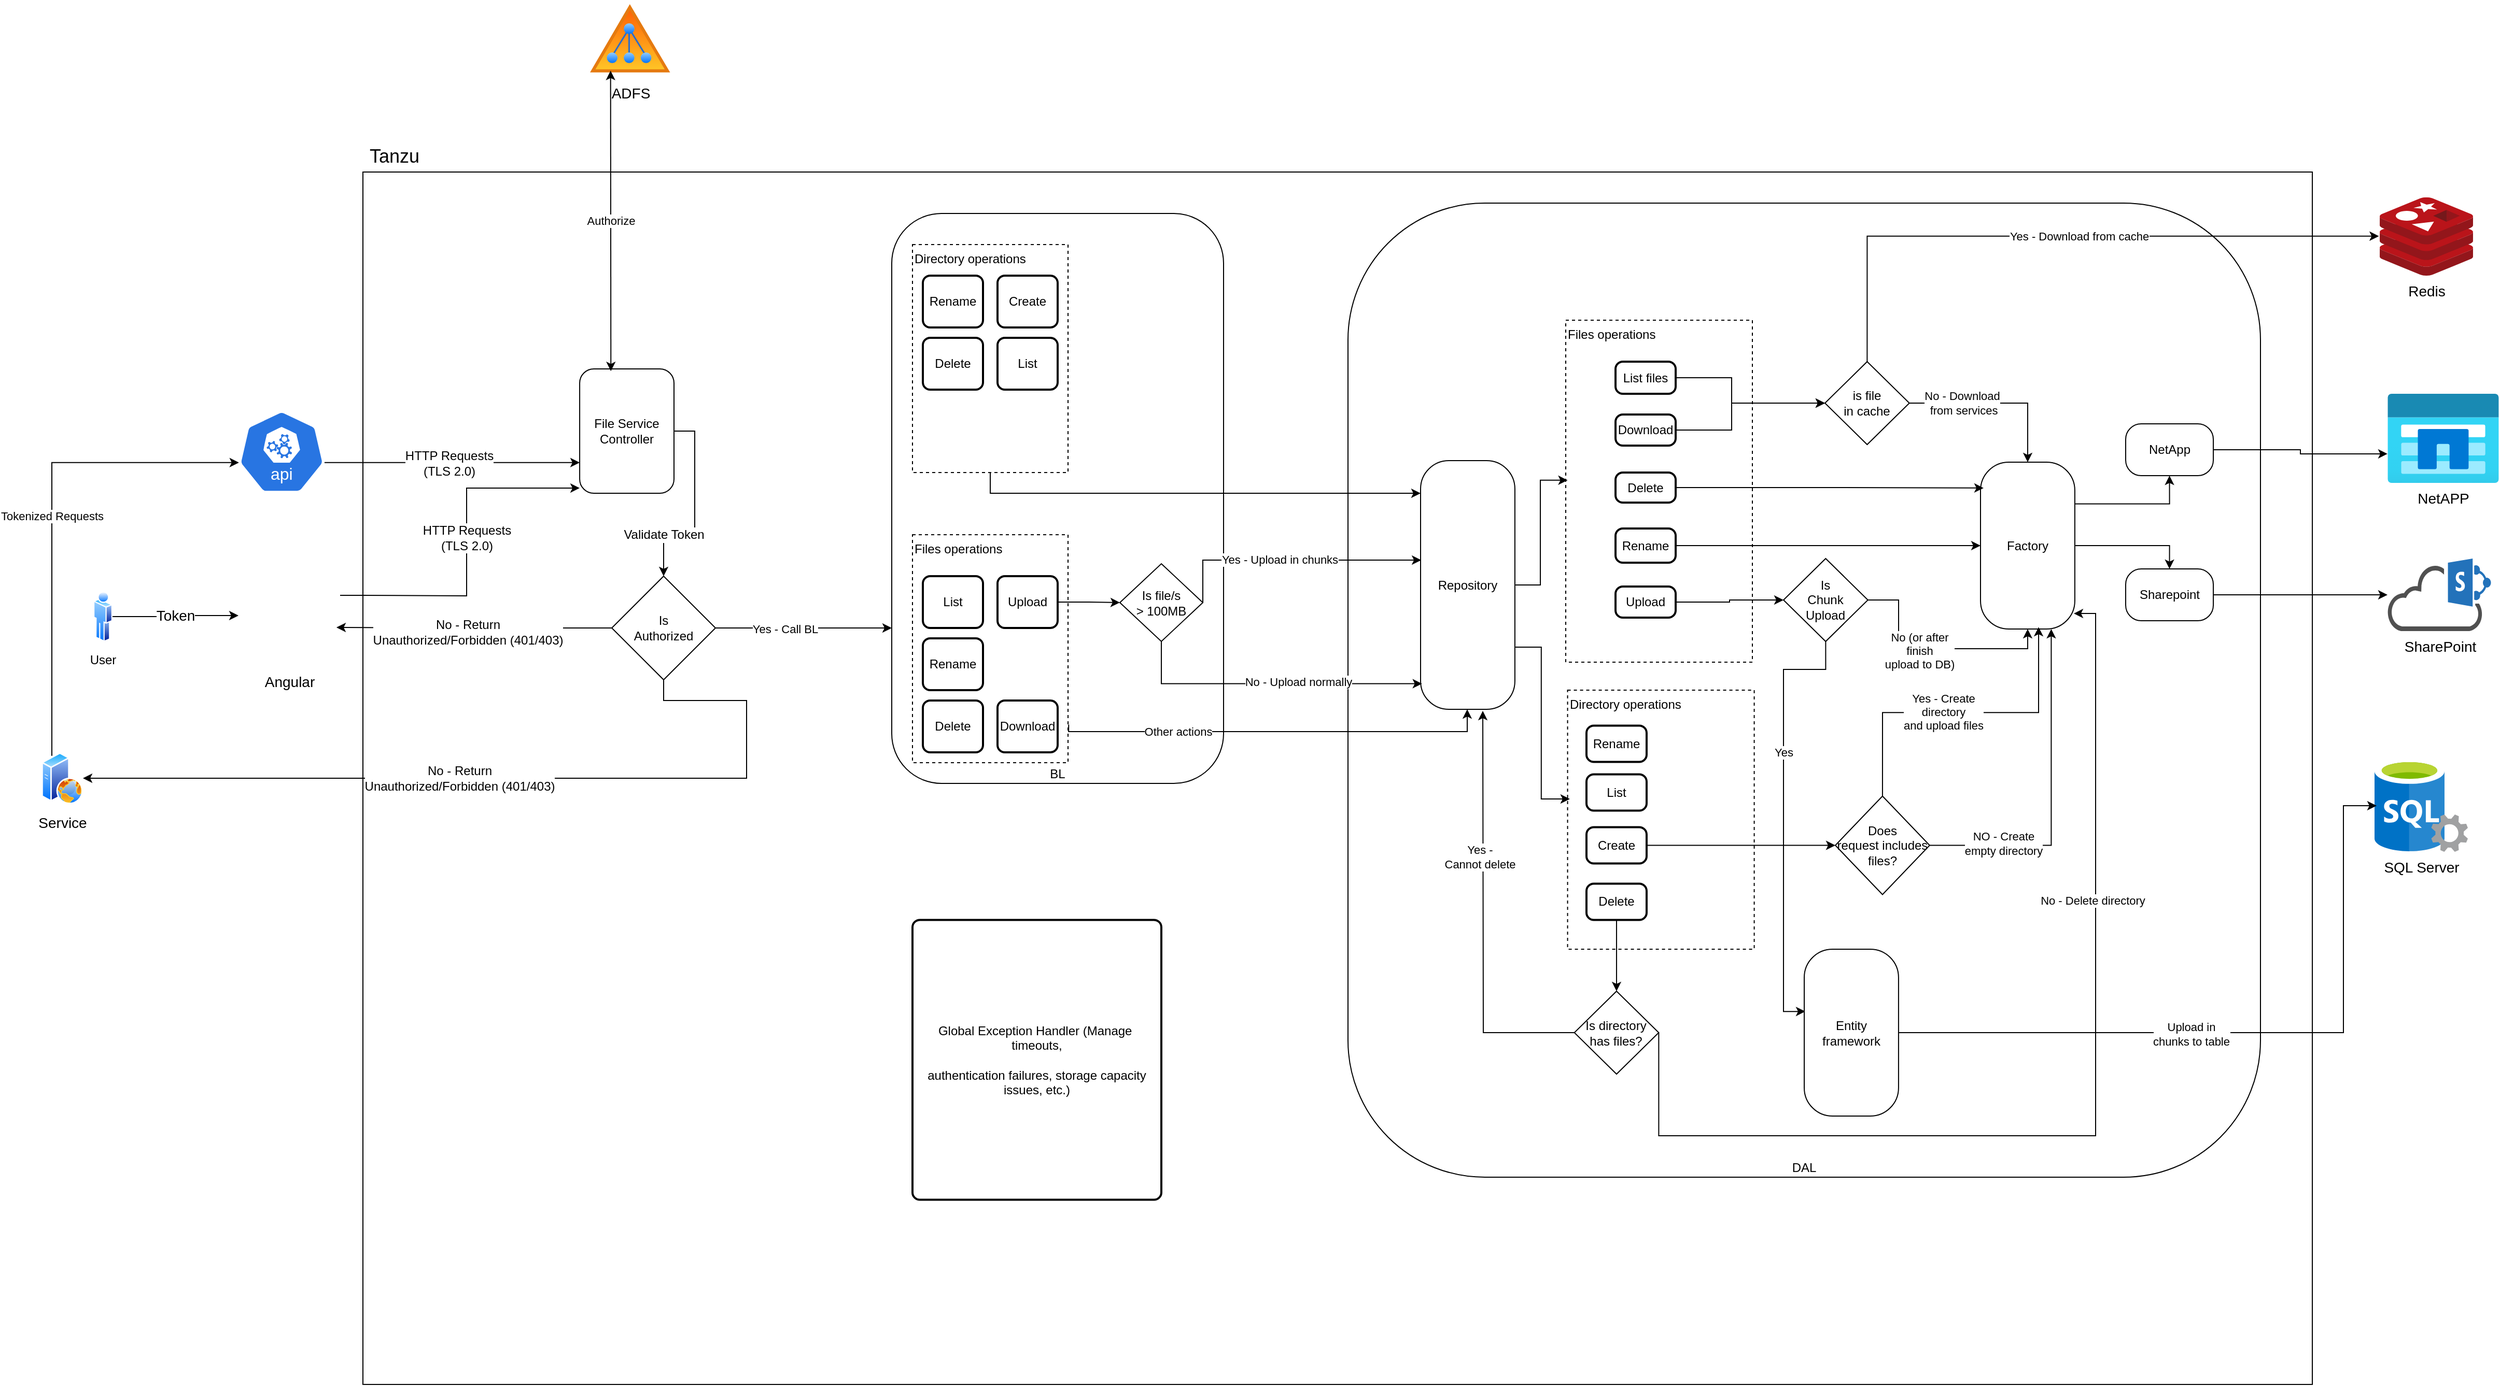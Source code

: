<mxfile version="26.0.16">
  <diagram name="Page-1" id="DkCKMyg1tVyzqoW7HSBp">
    <mxGraphModel dx="1719" dy="452" grid="1" gridSize="10" guides="1" tooltips="1" connect="1" arrows="1" fold="1" page="1" pageScale="1" pageWidth="850" pageHeight="1100" math="0" shadow="0">
      <root>
        <mxCell id="0" />
        <mxCell id="1" parent="0" />
        <mxCell id="CK9umGI7x9kUIgqdE483-122" value="" style="rounded=0;whiteSpace=wrap;html=1;fillColor=none;" vertex="1" parent="1">
          <mxGeometry x="180" y="180" width="1880" height="1170" as="geometry" />
        </mxCell>
        <mxCell id="cBA7sRYi_IcgjNRqiYrO-47" value="BL" style="rounded=1;whiteSpace=wrap;html=1;verticalAlign=bottom;" parent="1" vertex="1">
          <mxGeometry x="690" y="220" width="320" height="550" as="geometry" />
        </mxCell>
        <mxCell id="cBA7sRYi_IcgjNRqiYrO-193" value="Files operations" style="rounded=0;whiteSpace=wrap;html=1;dashed=1;align=left;verticalAlign=top;" parent="1" vertex="1">
          <mxGeometry x="710" y="530" width="150" height="220" as="geometry" />
        </mxCell>
        <mxCell id="cBA7sRYi_IcgjNRqiYrO-1" value="&lt;font style=&quot;font-size: 14px;&quot;&gt;Redis&lt;/font&gt;" style="image;sketch=0;aspect=fixed;html=1;points=[];align=center;fontSize=12;image=img/lib/mscae/Cache_Redis_Product.svg;" parent="1" vertex="1">
          <mxGeometry x="2125" y="204.4" width="90" height="75.6" as="geometry" />
        </mxCell>
        <mxCell id="cBA7sRYi_IcgjNRqiYrO-2" value="&lt;font style=&quot;font-size: 14px;&quot;&gt;SQL Server&lt;/font&gt;" style="image;sketch=0;aspect=fixed;html=1;points=[];align=center;fontSize=12;image=img/lib/mscae/SQL_Servers.svg;" parent="1" vertex="1">
          <mxGeometry x="2120" y="746" width="90" height="90" as="geometry" />
        </mxCell>
        <mxCell id="cBA7sRYi_IcgjNRqiYrO-3" value="&lt;font style=&quot;font-size: 14px;&quot;&gt;SharePoint&lt;/font&gt;" style="sketch=0;pointerEvents=1;shadow=0;dashed=0;html=1;strokeColor=none;fillColor=#505050;labelPosition=center;verticalLabelPosition=bottom;outlineConnect=0;verticalAlign=top;align=center;shape=mxgraph.office.clouds.cloud_sharepoint;" parent="1" vertex="1">
          <mxGeometry x="2132.5" y="553" width="100" height="70" as="geometry" />
        </mxCell>
        <mxCell id="cBA7sRYi_IcgjNRqiYrO-4" value="&lt;font style=&quot;font-size: 14px;&quot;&gt;NetAPP&lt;/font&gt;" style="image;aspect=fixed;html=1;points=[];align=center;fontSize=12;image=img/lib/azure2/storage/Azure_NetApp_Files.svg;" parent="1" vertex="1">
          <mxGeometry x="2132.5" y="394" width="107.5" height="86" as="geometry" />
        </mxCell>
        <mxCell id="cBA7sRYi_IcgjNRqiYrO-5" value="&lt;font style=&quot;font-size: 14px;&quot;&gt;ADFS&lt;/font&gt;" style="image;aspect=fixed;perimeter=ellipsePerimeter;html=1;align=center;shadow=0;dashed=0;spacingTop=3;image=img/lib/active_directory/active_directory.svg;" parent="1" vertex="1">
          <mxGeometry x="395.29" y="14" width="84.71" height="72" as="geometry" />
        </mxCell>
        <mxCell id="cBA7sRYi_IcgjNRqiYrO-35" value="&lt;font style=&quot;font-size: 12px;&quot;&gt;HTTP Requests &lt;br&gt;(TLS 2.0)&lt;/font&gt;" style="edgeStyle=orthogonalEdgeStyle;rounded=0;orthogonalLoop=1;jettySize=auto;html=1;entryX=0;entryY=0.5;entryDx=0;entryDy=0;exitX=1;exitY=0.25;exitDx=0;exitDy=0;" parent="1" edge="1">
          <mxGeometry x="0.06" relative="1" as="geometry">
            <mxPoint x="158.0" y="588.47" as="sourcePoint" />
            <mxPoint x="389.04" y="484.97" as="targetPoint" />
            <Array as="points">
              <mxPoint x="178" y="588.97" />
              <mxPoint x="280" y="588.97" />
              <mxPoint x="280" y="484.97" />
            </Array>
            <mxPoint as="offset" />
          </mxGeometry>
        </mxCell>
        <mxCell id="cBA7sRYi_IcgjNRqiYrO-6" value="&lt;font style=&quot;font-size: 14px;&quot;&gt;Angular&lt;/font&gt;" style="shape=image;html=1;verticalAlign=top;verticalLabelPosition=bottom;labelBackgroundColor=#ffffff;imageAspect=0;aspect=fixed;image=https://cdn0.iconfinder.com/data/icons/long-shadow-web-icons/512/angular-symbol-128.png" parent="1" vertex="1">
          <mxGeometry x="60" y="559" width="98" height="98" as="geometry" />
        </mxCell>
        <mxCell id="cBA7sRYi_IcgjNRqiYrO-17" value="&lt;font style=&quot;font-size: 14px;&quot;&gt;Token&lt;/font&gt;" style="edgeStyle=orthogonalEdgeStyle;rounded=0;orthogonalLoop=1;jettySize=auto;html=1;" parent="1" source="cBA7sRYi_IcgjNRqiYrO-13" target="cBA7sRYi_IcgjNRqiYrO-6" edge="1">
          <mxGeometry relative="1" as="geometry" />
        </mxCell>
        <mxCell id="cBA7sRYi_IcgjNRqiYrO-13" value="User" style="image;aspect=fixed;perimeter=ellipsePerimeter;html=1;align=center;shadow=0;dashed=0;spacingTop=3;image=img/lib/active_directory/user.svg;" parent="1" vertex="1">
          <mxGeometry x="-80" y="584" width="18.5" height="50" as="geometry" />
        </mxCell>
        <mxCell id="cBA7sRYi_IcgjNRqiYrO-24" value="&lt;font style=&quot;font-size: 14px;&quot;&gt;Service&lt;/font&gt;" style="image;aspect=fixed;perimeter=ellipsePerimeter;html=1;align=center;shadow=0;dashed=0;spacingTop=3;image=img/lib/active_directory/web_server.svg;" parent="1" vertex="1">
          <mxGeometry x="-130" y="740" width="40" height="50" as="geometry" />
        </mxCell>
        <mxCell id="cBA7sRYi_IcgjNRqiYrO-45" value="&lt;font style=&quot;font-size: 12px;&quot;&gt;Validate Token&lt;/font&gt;" style="edgeStyle=orthogonalEdgeStyle;rounded=0;orthogonalLoop=1;jettySize=auto;html=1;exitX=1;exitY=0.5;exitDx=0;exitDy=0;entryX=0.5;entryY=0;entryDx=0;entryDy=0;" parent="1" source="cBA7sRYi_IcgjNRqiYrO-28" target="cBA7sRYi_IcgjNRqiYrO-43" edge="1">
          <mxGeometry x="0.579" relative="1" as="geometry">
            <mxPoint as="offset" />
          </mxGeometry>
        </mxCell>
        <mxCell id="cBA7sRYi_IcgjNRqiYrO-28" value="File Service Controller" style="rounded=1;whiteSpace=wrap;html=1;" parent="1" vertex="1">
          <mxGeometry x="389.04" y="370" width="90.96" height="120" as="geometry" />
        </mxCell>
        <mxCell id="cBA7sRYi_IcgjNRqiYrO-39" value="Authorize" style="endArrow=classic;startArrow=classic;html=1;rounded=0;entryX=0.25;entryY=1;entryDx=0;entryDy=0;exitX=0.331;exitY=0.018;exitDx=0;exitDy=0;exitPerimeter=0;" parent="1" source="cBA7sRYi_IcgjNRqiYrO-28" target="cBA7sRYi_IcgjNRqiYrO-5" edge="1">
          <mxGeometry width="50" height="50" relative="1" as="geometry">
            <mxPoint x="420" y="390" as="sourcePoint" />
            <mxPoint x="470" y="340" as="targetPoint" />
          </mxGeometry>
        </mxCell>
        <mxCell id="cBA7sRYi_IcgjNRqiYrO-51" style="edgeStyle=orthogonalEdgeStyle;rounded=0;orthogonalLoop=1;jettySize=auto;html=1;exitX=0.5;exitY=1;exitDx=0;exitDy=0;" parent="1" source="cBA7sRYi_IcgjNRqiYrO-43" target="cBA7sRYi_IcgjNRqiYrO-24" edge="1">
          <mxGeometry relative="1" as="geometry">
            <Array as="points">
              <mxPoint x="470" y="690" />
              <mxPoint x="550" y="690" />
              <mxPoint x="550" y="765" />
            </Array>
          </mxGeometry>
        </mxCell>
        <mxCell id="cBA7sRYi_IcgjNRqiYrO-52" value="&lt;font style=&quot;font-size: 12px;&quot;&gt;No - Return &lt;br&gt;Unauthorized/Forbidden (401/403)&lt;/font&gt;" style="edgeLabel;html=1;align=center;verticalAlign=middle;resizable=0;points=[];" parent="cBA7sRYi_IcgjNRqiYrO-51" vertex="1" connectable="0">
          <mxGeometry x="-0.086" relative="1" as="geometry">
            <mxPoint x="-80" as="offset" />
          </mxGeometry>
        </mxCell>
        <mxCell id="cBA7sRYi_IcgjNRqiYrO-113" style="edgeStyle=orthogonalEdgeStyle;rounded=0;orthogonalLoop=1;jettySize=auto;html=1;exitX=1;exitY=0.5;exitDx=0;exitDy=0;" parent="1" source="cBA7sRYi_IcgjNRqiYrO-43" target="cBA7sRYi_IcgjNRqiYrO-47" edge="1">
          <mxGeometry relative="1" as="geometry">
            <Array as="points">
              <mxPoint x="640" y="620" />
              <mxPoint x="640" y="620" />
            </Array>
          </mxGeometry>
        </mxCell>
        <mxCell id="cBA7sRYi_IcgjNRqiYrO-114" value="Yes - Call BL" style="edgeLabel;html=1;align=center;verticalAlign=middle;resizable=0;points=[];" parent="cBA7sRYi_IcgjNRqiYrO-113" vertex="1" connectable="0">
          <mxGeometry x="-0.214" y="-1" relative="1" as="geometry">
            <mxPoint as="offset" />
          </mxGeometry>
        </mxCell>
        <mxCell id="cBA7sRYi_IcgjNRqiYrO-43" value="Is &lt;br&gt;Authorized" style="rhombus;whiteSpace=wrap;html=1;" parent="1" vertex="1">
          <mxGeometry x="420" y="570" width="100" height="100" as="geometry" />
        </mxCell>
        <mxCell id="cBA7sRYi_IcgjNRqiYrO-59" value="DAL" style="rounded=1;whiteSpace=wrap;html=1;verticalAlign=bottom;" parent="1" vertex="1">
          <mxGeometry x="1130" y="210" width="880" height="940" as="geometry" />
        </mxCell>
        <mxCell id="cBA7sRYi_IcgjNRqiYrO-63" style="edgeStyle=orthogonalEdgeStyle;rounded=0;orthogonalLoop=1;jettySize=auto;html=1;exitX=0;exitY=0.5;exitDx=0;exitDy=0;entryX=0.5;entryY=1;entryDx=0;entryDy=0;" parent="1" edge="1">
          <mxGeometry relative="1" as="geometry">
            <mxPoint x="879.04" y="650" as="sourcePoint" />
          </mxGeometry>
        </mxCell>
        <mxCell id="cBA7sRYi_IcgjNRqiYrO-65" style="edgeStyle=orthogonalEdgeStyle;rounded=0;orthogonalLoop=1;jettySize=auto;html=1;" parent="1" edge="1">
          <mxGeometry relative="1" as="geometry">
            <mxPoint x="970" y="650.034" as="sourcePoint" />
            <Array as="points">
              <mxPoint x="1015" y="650" />
            </Array>
          </mxGeometry>
        </mxCell>
        <mxCell id="cBA7sRYi_IcgjNRqiYrO-75" style="edgeStyle=orthogonalEdgeStyle;rounded=0;orthogonalLoop=1;jettySize=auto;html=1;entryX=1;entryY=0.5;entryDx=0;entryDy=0;" parent="1" edge="1">
          <mxGeometry relative="1" as="geometry">
            <mxPoint x="1015.517" y="539" as="sourcePoint" />
          </mxGeometry>
        </mxCell>
        <mxCell id="cBA7sRYi_IcgjNRqiYrO-76" style="edgeStyle=orthogonalEdgeStyle;rounded=0;orthogonalLoop=1;jettySize=auto;html=1;entryX=0;entryY=0.5;entryDx=0;entryDy=0;" parent="1" edge="1">
          <mxGeometry relative="1" as="geometry">
            <mxPoint x="833.586" y="539" as="sourcePoint" />
          </mxGeometry>
        </mxCell>
        <mxCell id="cBA7sRYi_IcgjNRqiYrO-69" style="edgeStyle=orthogonalEdgeStyle;rounded=0;orthogonalLoop=1;jettySize=auto;html=1;exitX=0.995;exitY=0.63;exitDx=0;exitDy=0;exitPerimeter=0;" parent="1" source="cBA7sRYi_IcgjNRqiYrO-72" target="cBA7sRYi_IcgjNRqiYrO-28" edge="1">
          <mxGeometry relative="1" as="geometry">
            <mxPoint x="153.2" y="460.862" as="sourcePoint" />
            <Array as="points">
              <mxPoint x="330" y="460" />
              <mxPoint x="330" y="460" />
            </Array>
          </mxGeometry>
        </mxCell>
        <mxCell id="cBA7sRYi_IcgjNRqiYrO-71" value="&lt;span style=&quot;font-size: 12px;&quot;&gt;HTTP Requests &lt;br&gt;(TLS 2.0)&lt;/span&gt;" style="edgeLabel;html=1;align=center;verticalAlign=middle;resizable=0;points=[];" parent="cBA7sRYi_IcgjNRqiYrO-69" vertex="1" connectable="0">
          <mxGeometry x="-0.276" relative="1" as="geometry">
            <mxPoint x="31" as="offset" />
          </mxGeometry>
        </mxCell>
        <mxCell id="cBA7sRYi_IcgjNRqiYrO-70" value="Tokenized Requests" style="edgeStyle=orthogonalEdgeStyle;rounded=0;orthogonalLoop=1;jettySize=auto;html=1;entryX=0.005;entryY=0.63;entryDx=0;entryDy=0;entryPerimeter=0;" parent="1" source="cBA7sRYi_IcgjNRqiYrO-24" target="cBA7sRYi_IcgjNRqiYrO-72" edge="1">
          <mxGeometry relative="1" as="geometry">
            <mxPoint x="110" y="460.016" as="targetPoint" />
            <Array as="points">
              <mxPoint x="-120" y="460" />
            </Array>
          </mxGeometry>
        </mxCell>
        <mxCell id="cBA7sRYi_IcgjNRqiYrO-72" value="" style="aspect=fixed;sketch=0;html=1;dashed=0;whitespace=wrap;verticalLabelPosition=bottom;verticalAlign=top;fillColor=#2875E2;strokeColor=#ffffff;points=[[0.005,0.63,0],[0.1,0.2,0],[0.9,0.2,0],[0.5,0,0],[0.995,0.63,0],[0.72,0.99,0],[0.5,1,0],[0.28,0.99,0]];shape=mxgraph.kubernetes.icon2;kubernetesLabel=1;prIcon=api" parent="1" vertex="1">
          <mxGeometry x="60" y="410" width="83.33" height="80" as="geometry" />
        </mxCell>
        <mxCell id="cBA7sRYi_IcgjNRqiYrO-237" style="edgeStyle=orthogonalEdgeStyle;rounded=0;orthogonalLoop=1;jettySize=auto;html=1;entryX=0;entryY=0.5;entryDx=0;entryDy=0;" parent="1" source="cBA7sRYi_IcgjNRqiYrO-95" target="cBA7sRYi_IcgjNRqiYrO-99" edge="1">
          <mxGeometry relative="1" as="geometry" />
        </mxCell>
        <mxCell id="cBA7sRYi_IcgjNRqiYrO-95" value="Upload" style="rounded=1;whiteSpace=wrap;html=1;absoluteArcSize=1;arcSize=14;strokeWidth=2;" parent="1" vertex="1">
          <mxGeometry x="792" y="570" width="58" height="50" as="geometry" />
        </mxCell>
        <mxCell id="cBA7sRYi_IcgjNRqiYrO-196" style="edgeStyle=orthogonalEdgeStyle;rounded=0;orthogonalLoop=1;jettySize=auto;html=1;exitX=1;exitY=0.5;exitDx=0;exitDy=0;entryX=0.007;entryY=0.4;entryDx=0;entryDy=0;entryPerimeter=0;" parent="1" source="cBA7sRYi_IcgjNRqiYrO-99" target="cBA7sRYi_IcgjNRqiYrO-111" edge="1">
          <mxGeometry relative="1" as="geometry">
            <Array as="points">
              <mxPoint x="1201" y="554" />
            </Array>
          </mxGeometry>
        </mxCell>
        <mxCell id="cBA7sRYi_IcgjNRqiYrO-197" value="Yes - Upload in chunks" style="edgeLabel;html=1;align=center;verticalAlign=middle;resizable=0;points=[];" parent="cBA7sRYi_IcgjNRqiYrO-196" vertex="1" connectable="0">
          <mxGeometry x="-0.526" y="2" relative="1" as="geometry">
            <mxPoint x="55" y="1" as="offset" />
          </mxGeometry>
        </mxCell>
        <mxCell id="cBA7sRYi_IcgjNRqiYrO-99" value="Is file/s &lt;br&gt;&amp;gt; 100MB" style="rhombus;whiteSpace=wrap;html=1;" parent="1" vertex="1">
          <mxGeometry x="910" y="558" width="80" height="75" as="geometry" />
        </mxCell>
        <mxCell id="cBA7sRYi_IcgjNRqiYrO-103" value="&lt;font style=&quot;font-size: 18px;&quot;&gt;Tanzu&lt;/font&gt;" style="text;html=1;align=center;verticalAlign=middle;resizable=0;points=[];autosize=1;strokeColor=none;fillColor=none;" parent="1" vertex="1">
          <mxGeometry x="175" y="145" width="70" height="40" as="geometry" />
        </mxCell>
        <mxCell id="cBA7sRYi_IcgjNRqiYrO-111" value="Repository" style="rounded=1;whiteSpace=wrap;html=1;arcSize=30;" parent="1" vertex="1">
          <mxGeometry x="1200" y="458.5" width="90.96" height="240" as="geometry" />
        </mxCell>
        <mxCell id="cBA7sRYi_IcgjNRqiYrO-123" value="Download" style="rounded=1;whiteSpace=wrap;html=1;absoluteArcSize=1;arcSize=14;strokeWidth=2;" parent="1" vertex="1">
          <mxGeometry x="792" y="690" width="58" height="50" as="geometry" />
        </mxCell>
        <mxCell id="cBA7sRYi_IcgjNRqiYrO-124" value="List" style="rounded=1;whiteSpace=wrap;html=1;absoluteArcSize=1;arcSize=14;strokeWidth=2;" parent="1" vertex="1">
          <mxGeometry x="720" y="570" width="58" height="50" as="geometry" />
        </mxCell>
        <mxCell id="cBA7sRYi_IcgjNRqiYrO-125" value="Rename" style="rounded=1;whiteSpace=wrap;html=1;absoluteArcSize=1;arcSize=14;strokeWidth=2;" parent="1" vertex="1">
          <mxGeometry x="720" y="630" width="58" height="50" as="geometry" />
        </mxCell>
        <mxCell id="cBA7sRYi_IcgjNRqiYrO-126" value="Delete" style="rounded=1;whiteSpace=wrap;html=1;absoluteArcSize=1;arcSize=14;strokeWidth=2;" parent="1" vertex="1">
          <mxGeometry x="720" y="690" width="58" height="50" as="geometry" />
        </mxCell>
        <mxCell id="cBA7sRYi_IcgjNRqiYrO-129" style="edgeStyle=orthogonalEdgeStyle;rounded=0;orthogonalLoop=1;jettySize=auto;html=1;exitX=1.004;exitY=0.833;exitDx=0;exitDy=0;exitPerimeter=0;" parent="1" source="cBA7sRYi_IcgjNRqiYrO-193" target="cBA7sRYi_IcgjNRqiYrO-111" edge="1">
          <mxGeometry relative="1" as="geometry">
            <mxPoint x="970" y="740" as="sourcePoint" />
            <mxPoint x="1160" y="680" as="targetPoint" />
            <Array as="points">
              <mxPoint x="861" y="720" />
              <mxPoint x="1245" y="720" />
            </Array>
          </mxGeometry>
        </mxCell>
        <mxCell id="cBA7sRYi_IcgjNRqiYrO-130" value="Other actions" style="edgeLabel;html=1;align=center;verticalAlign=middle;resizable=0;points=[];" parent="cBA7sRYi_IcgjNRqiYrO-129" vertex="1" connectable="0">
          <mxGeometry x="-0.589" y="-1" relative="1" as="geometry">
            <mxPoint x="27" y="-1" as="offset" />
          </mxGeometry>
        </mxCell>
        <mxCell id="cBA7sRYi_IcgjNRqiYrO-240" style="edgeStyle=orthogonalEdgeStyle;rounded=0;orthogonalLoop=1;jettySize=auto;html=1;" parent="1" source="cBA7sRYi_IcgjNRqiYrO-200" target="cBA7sRYi_IcgjNRqiYrO-111" edge="1">
          <mxGeometry relative="1" as="geometry">
            <Array as="points">
              <mxPoint x="785" y="490" />
            </Array>
          </mxGeometry>
        </mxCell>
        <mxCell id="cBA7sRYi_IcgjNRqiYrO-200" value="Directory operations" style="rounded=0;whiteSpace=wrap;html=1;dashed=1;align=left;verticalAlign=top;" parent="1" vertex="1">
          <mxGeometry x="710" y="250" width="150" height="220" as="geometry" />
        </mxCell>
        <mxCell id="cBA7sRYi_IcgjNRqiYrO-201" value="Create" style="rounded=1;whiteSpace=wrap;html=1;absoluteArcSize=1;arcSize=14;strokeWidth=2;" parent="1" vertex="1">
          <mxGeometry x="792" y="280" width="58" height="50" as="geometry" />
        </mxCell>
        <mxCell id="cBA7sRYi_IcgjNRqiYrO-203" value="List" style="rounded=1;whiteSpace=wrap;html=1;absoluteArcSize=1;arcSize=14;strokeWidth=2;" parent="1" vertex="1">
          <mxGeometry x="792" y="340" width="58" height="50" as="geometry" />
        </mxCell>
        <mxCell id="cBA7sRYi_IcgjNRqiYrO-204" value="Rename" style="rounded=1;whiteSpace=wrap;html=1;absoluteArcSize=1;arcSize=14;strokeWidth=2;" parent="1" vertex="1">
          <mxGeometry x="720" y="280" width="58" height="50" as="geometry" />
        </mxCell>
        <mxCell id="cBA7sRYi_IcgjNRqiYrO-205" value="Delete" style="rounded=1;whiteSpace=wrap;html=1;absoluteArcSize=1;arcSize=14;strokeWidth=2;" parent="1" vertex="1">
          <mxGeometry x="720" y="340" width="58" height="50" as="geometry" />
        </mxCell>
        <mxCell id="CK9umGI7x9kUIgqdE483-1" value="Global Exception Handler (Manage&amp;nbsp; timeouts,&lt;br/&gt;&lt;br&gt;authentication failures, storage capacity issues, etc.)" style="rounded=1;whiteSpace=wrap;html=1;absoluteArcSize=1;arcSize=14;strokeWidth=2;" vertex="1" parent="1">
          <mxGeometry x="710" y="901.75" width="240" height="270" as="geometry" />
        </mxCell>
        <mxCell id="CK9umGI7x9kUIgqdE483-50" style="edgeStyle=orthogonalEdgeStyle;rounded=0;orthogonalLoop=1;jettySize=auto;html=1;exitX=0.5;exitY=1;exitDx=0;exitDy=0;entryX=0.015;entryY=0.897;entryDx=0;entryDy=0;entryPerimeter=0;" edge="1" parent="1" source="cBA7sRYi_IcgjNRqiYrO-99" target="cBA7sRYi_IcgjNRqiYrO-111">
          <mxGeometry relative="1" as="geometry">
            <Array as="points">
              <mxPoint x="950" y="674" />
            </Array>
          </mxGeometry>
        </mxCell>
        <mxCell id="CK9umGI7x9kUIgqdE483-51" value="No - Upload normally" style="edgeLabel;html=1;align=center;verticalAlign=middle;resizable=0;points=[];" vertex="1" connectable="0" parent="CK9umGI7x9kUIgqdE483-50">
          <mxGeometry x="0.182" y="2" relative="1" as="geometry">
            <mxPoint as="offset" />
          </mxGeometry>
        </mxCell>
        <mxCell id="CK9umGI7x9kUIgqdE483-52" value="Directory operations" style="rounded=0;whiteSpace=wrap;html=1;dashed=1;align=left;verticalAlign=top;" vertex="1" parent="1">
          <mxGeometry x="1341.78" y="680" width="180" height="250" as="geometry" />
        </mxCell>
        <mxCell id="CK9umGI7x9kUIgqdE483-110" style="edgeStyle=orthogonalEdgeStyle;rounded=0;orthogonalLoop=1;jettySize=auto;html=1;exitX=1;exitY=0.5;exitDx=0;exitDy=0;entryX=0;entryY=0.5;entryDx=0;entryDy=0;" edge="1" parent="1" source="CK9umGI7x9kUIgqdE483-53" target="CK9umGI7x9kUIgqdE483-109">
          <mxGeometry relative="1" as="geometry" />
        </mxCell>
        <mxCell id="CK9umGI7x9kUIgqdE483-53" value="Create" style="rounded=1;whiteSpace=wrap;html=1;absoluteArcSize=1;arcSize=14;strokeWidth=2;flipV=0;flipH=1;" vertex="1" parent="1">
          <mxGeometry x="1359.99" y="812.25" width="58" height="35" as="geometry" />
        </mxCell>
        <mxCell id="CK9umGI7x9kUIgqdE483-54" value="List" style="rounded=1;whiteSpace=wrap;html=1;absoluteArcSize=1;arcSize=14;strokeWidth=2;flipV=1;flipH=1;" vertex="1" parent="1">
          <mxGeometry x="1359.99" y="761.25" width="58" height="35" as="geometry" />
        </mxCell>
        <mxCell id="CK9umGI7x9kUIgqdE483-55" value="Rename" style="rounded=1;whiteSpace=wrap;html=1;absoluteArcSize=1;arcSize=14;strokeWidth=2;flipV=1;flipH=1;" vertex="1" parent="1">
          <mxGeometry x="1359.99" y="714.25" width="58" height="35" as="geometry" />
        </mxCell>
        <mxCell id="CK9umGI7x9kUIgqdE483-117" style="edgeStyle=orthogonalEdgeStyle;rounded=0;orthogonalLoop=1;jettySize=auto;html=1;exitX=0.5;exitY=1;exitDx=0;exitDy=0;entryX=0.5;entryY=0;entryDx=0;entryDy=0;" edge="1" parent="1" source="CK9umGI7x9kUIgqdE483-56" target="CK9umGI7x9kUIgqdE483-115">
          <mxGeometry relative="1" as="geometry" />
        </mxCell>
        <mxCell id="CK9umGI7x9kUIgqdE483-56" value="Delete" style="rounded=1;whiteSpace=wrap;html=1;absoluteArcSize=1;arcSize=14;strokeWidth=2;flipV=0;flipH=1;" vertex="1" parent="1">
          <mxGeometry x="1359.99" y="866.75" width="58" height="35" as="geometry" />
        </mxCell>
        <mxCell id="CK9umGI7x9kUIgqdE483-57" value="Files operations" style="rounded=0;whiteSpace=wrap;html=1;dashed=1;align=left;verticalAlign=top;" vertex="1" parent="1">
          <mxGeometry x="1340" y="323" width="180" height="330" as="geometry" />
        </mxCell>
        <mxCell id="CK9umGI7x9kUIgqdE483-58" value="Delete" style="rounded=1;whiteSpace=wrap;html=1;absoluteArcSize=1;arcSize=14;strokeWidth=2;" vertex="1" parent="1">
          <mxGeometry x="1388.01" y="470" width="58" height="29" as="geometry" />
        </mxCell>
        <mxCell id="CK9umGI7x9kUIgqdE483-91" style="edgeStyle=orthogonalEdgeStyle;rounded=0;orthogonalLoop=1;jettySize=auto;html=1;exitX=1;exitY=0.5;exitDx=0;exitDy=0;entryX=0;entryY=0.5;entryDx=0;entryDy=0;" edge="1" parent="1" source="CK9umGI7x9kUIgqdE483-59" target="CK9umGI7x9kUIgqdE483-92">
          <mxGeometry relative="1" as="geometry">
            <mxPoint x="1570" y="595" as="targetPoint" />
          </mxGeometry>
        </mxCell>
        <mxCell id="CK9umGI7x9kUIgqdE483-59" value="Upload" style="rounded=1;whiteSpace=wrap;html=1;absoluteArcSize=1;arcSize=14;strokeWidth=2;" vertex="1" parent="1">
          <mxGeometry x="1388.01" y="580" width="58" height="30" as="geometry" />
        </mxCell>
        <mxCell id="CK9umGI7x9kUIgqdE483-90" style="edgeStyle=orthogonalEdgeStyle;rounded=0;orthogonalLoop=1;jettySize=auto;html=1;entryX=0;entryY=0.5;entryDx=0;entryDy=0;" edge="1" parent="1" source="CK9umGI7x9kUIgqdE483-60" target="CK9umGI7x9kUIgqdE483-63">
          <mxGeometry relative="1" as="geometry" />
        </mxCell>
        <mxCell id="CK9umGI7x9kUIgqdE483-60" value="Rename" style="rounded=1;whiteSpace=wrap;html=1;absoluteArcSize=1;arcSize=14;strokeWidth=2;" vertex="1" parent="1">
          <mxGeometry x="1388.01" y="524" width="58" height="33" as="geometry" />
        </mxCell>
        <mxCell id="CK9umGI7x9kUIgqdE483-85" style="edgeStyle=orthogonalEdgeStyle;rounded=0;orthogonalLoop=1;jettySize=auto;html=1;entryX=0;entryY=0.5;entryDx=0;entryDy=0;" edge="1" parent="1" source="CK9umGI7x9kUIgqdE483-61" target="CK9umGI7x9kUIgqdE483-81">
          <mxGeometry relative="1" as="geometry">
            <Array as="points">
              <mxPoint x="1500" y="379" />
              <mxPoint x="1500" y="403" />
            </Array>
          </mxGeometry>
        </mxCell>
        <mxCell id="CK9umGI7x9kUIgqdE483-61" value="List files" style="rounded=1;whiteSpace=wrap;html=1;absoluteArcSize=1;arcSize=14;strokeWidth=2;" vertex="1" parent="1">
          <mxGeometry x="1388.01" y="363" width="58" height="31" as="geometry" />
        </mxCell>
        <mxCell id="CK9umGI7x9kUIgqdE483-86" style="edgeStyle=orthogonalEdgeStyle;rounded=0;orthogonalLoop=1;jettySize=auto;html=1;entryX=0;entryY=0.5;entryDx=0;entryDy=0;" edge="1" parent="1" source="CK9umGI7x9kUIgqdE483-62" target="CK9umGI7x9kUIgqdE483-81">
          <mxGeometry relative="1" as="geometry">
            <Array as="points">
              <mxPoint x="1500" y="429" />
              <mxPoint x="1500" y="403" />
            </Array>
          </mxGeometry>
        </mxCell>
        <mxCell id="CK9umGI7x9kUIgqdE483-62" value="Download" style="rounded=1;whiteSpace=wrap;html=1;absoluteArcSize=1;arcSize=14;strokeWidth=2;" vertex="1" parent="1">
          <mxGeometry x="1388.01" y="414" width="58" height="30" as="geometry" />
        </mxCell>
        <mxCell id="CK9umGI7x9kUIgqdE483-101" style="edgeStyle=orthogonalEdgeStyle;rounded=0;orthogonalLoop=1;jettySize=auto;html=1;exitX=1;exitY=0.25;exitDx=0;exitDy=0;entryX=0.5;entryY=1;entryDx=0;entryDy=0;" edge="1" parent="1" source="CK9umGI7x9kUIgqdE483-63" target="CK9umGI7x9kUIgqdE483-99">
          <mxGeometry relative="1" as="geometry" />
        </mxCell>
        <mxCell id="CK9umGI7x9kUIgqdE483-102" style="edgeStyle=orthogonalEdgeStyle;rounded=0;orthogonalLoop=1;jettySize=auto;html=1;exitX=1;exitY=0.5;exitDx=0;exitDy=0;entryX=0.5;entryY=0;entryDx=0;entryDy=0;" edge="1" parent="1" source="CK9umGI7x9kUIgqdE483-63" target="CK9umGI7x9kUIgqdE483-100">
          <mxGeometry relative="1" as="geometry" />
        </mxCell>
        <mxCell id="CK9umGI7x9kUIgqdE483-63" value="Factory" style="rounded=1;whiteSpace=wrap;html=1;arcSize=30;" vertex="1" parent="1">
          <mxGeometry x="1740" y="460" width="90.96" height="161" as="geometry" />
        </mxCell>
        <mxCell id="CK9umGI7x9kUIgqdE483-66" style="edgeStyle=orthogonalEdgeStyle;rounded=0;orthogonalLoop=1;jettySize=auto;html=1;exitX=0.5;exitY=1;exitDx=0;exitDy=0;" edge="1" parent="1" source="CK9umGI7x9kUIgqdE483-61" target="CK9umGI7x9kUIgqdE483-61">
          <mxGeometry relative="1" as="geometry" />
        </mxCell>
        <mxCell id="CK9umGI7x9kUIgqdE483-80" style="edgeStyle=orthogonalEdgeStyle;rounded=0;orthogonalLoop=1;jettySize=auto;html=1;entryX=0.01;entryY=0.468;entryDx=0;entryDy=0;entryPerimeter=0;" edge="1" parent="1" source="cBA7sRYi_IcgjNRqiYrO-111" target="CK9umGI7x9kUIgqdE483-57">
          <mxGeometry relative="1" as="geometry" />
        </mxCell>
        <mxCell id="CK9umGI7x9kUIgqdE483-84" style="edgeStyle=orthogonalEdgeStyle;rounded=0;orthogonalLoop=1;jettySize=auto;html=1;" edge="1" parent="1" source="CK9umGI7x9kUIgqdE483-81" target="CK9umGI7x9kUIgqdE483-63">
          <mxGeometry relative="1" as="geometry" />
        </mxCell>
        <mxCell id="CK9umGI7x9kUIgqdE483-88" value="No - Download&lt;br&gt;&amp;nbsp;from services" style="edgeLabel;html=1;align=center;verticalAlign=middle;resizable=0;points=[];" vertex="1" connectable="0" parent="CK9umGI7x9kUIgqdE483-84">
          <mxGeometry x="-0.412" relative="1" as="geometry">
            <mxPoint as="offset" />
          </mxGeometry>
        </mxCell>
        <mxCell id="CK9umGI7x9kUIgqdE483-81" value="is file &lt;br&gt;in cache" style="rhombus;whiteSpace=wrap;html=1;" vertex="1" parent="1">
          <mxGeometry x="1590.0" y="363" width="81.37" height="80" as="geometry" />
        </mxCell>
        <mxCell id="CK9umGI7x9kUIgqdE483-87" value="Yes - Download from cache" style="edgeStyle=orthogonalEdgeStyle;rounded=0;orthogonalLoop=1;jettySize=auto;html=1;exitX=0.5;exitY=0;exitDx=0;exitDy=0;entryX=-0.009;entryY=0.496;entryDx=0;entryDy=0;entryPerimeter=0;" edge="1" parent="1" source="CK9umGI7x9kUIgqdE483-81" target="cBA7sRYi_IcgjNRqiYrO-1">
          <mxGeometry x="0.059" relative="1" as="geometry">
            <mxPoint as="offset" />
          </mxGeometry>
        </mxCell>
        <mxCell id="CK9umGI7x9kUIgqdE483-89" style="edgeStyle=orthogonalEdgeStyle;rounded=0;orthogonalLoop=1;jettySize=auto;html=1;entryX=0.033;entryY=0.155;entryDx=0;entryDy=0;entryPerimeter=0;" edge="1" parent="1" source="CK9umGI7x9kUIgqdE483-58" target="CK9umGI7x9kUIgqdE483-63">
          <mxGeometry relative="1" as="geometry" />
        </mxCell>
        <mxCell id="CK9umGI7x9kUIgqdE483-93" style="edgeStyle=orthogonalEdgeStyle;rounded=0;orthogonalLoop=1;jettySize=auto;html=1;exitX=1;exitY=0.5;exitDx=0;exitDy=0;entryX=0.5;entryY=1;entryDx=0;entryDy=0;" edge="1" parent="1" source="CK9umGI7x9kUIgqdE483-92" target="CK9umGI7x9kUIgqdE483-63">
          <mxGeometry relative="1" as="geometry">
            <Array as="points">
              <mxPoint x="1661" y="640" />
              <mxPoint x="1786" y="640" />
            </Array>
          </mxGeometry>
        </mxCell>
        <mxCell id="CK9umGI7x9kUIgqdE483-94" value="No (or after&lt;br&gt;finish&lt;br&gt;upload to DB)" style="edgeLabel;html=1;align=center;verticalAlign=middle;resizable=0;points=[];" vertex="1" connectable="0" parent="CK9umGI7x9kUIgqdE483-93">
          <mxGeometry x="-0.125" y="-2" relative="1" as="geometry">
            <mxPoint as="offset" />
          </mxGeometry>
        </mxCell>
        <mxCell id="CK9umGI7x9kUIgqdE483-95" value="Yes" style="edgeStyle=orthogonalEdgeStyle;rounded=0;orthogonalLoop=1;jettySize=auto;html=1;exitX=0.5;exitY=1;exitDx=0;exitDy=0;entryX=0.011;entryY=0.373;entryDx=0;entryDy=0;entryPerimeter=0;" edge="1" parent="1" source="CK9umGI7x9kUIgqdE483-92" target="CK9umGI7x9kUIgqdE483-96">
          <mxGeometry x="-0.295" relative="1" as="geometry">
            <mxPoint x="1650" y="850" as="targetPoint" />
            <Array as="points">
              <mxPoint x="1591" y="660" />
              <mxPoint x="1550" y="660" />
              <mxPoint x="1550" y="990" />
            </Array>
            <mxPoint as="offset" />
          </mxGeometry>
        </mxCell>
        <mxCell id="CK9umGI7x9kUIgqdE483-92" value="Is &lt;br&gt;Chunk &lt;br&gt;Upload" style="rhombus;whiteSpace=wrap;html=1;" vertex="1" parent="1">
          <mxGeometry x="1550.0" y="553" width="81.37" height="80" as="geometry" />
        </mxCell>
        <mxCell id="CK9umGI7x9kUIgqdE483-96" value="Entity framework" style="rounded=1;whiteSpace=wrap;html=1;arcSize=30;" vertex="1" parent="1">
          <mxGeometry x="1570" y="930" width="90.96" height="161" as="geometry" />
        </mxCell>
        <mxCell id="CK9umGI7x9kUIgqdE483-97" style="edgeStyle=orthogonalEdgeStyle;rounded=0;orthogonalLoop=1;jettySize=auto;html=1;exitX=1;exitY=0.5;exitDx=0;exitDy=0;entryX=0.022;entryY=0.506;entryDx=0;entryDy=0;entryPerimeter=0;" edge="1" parent="1" source="CK9umGI7x9kUIgqdE483-96" target="cBA7sRYi_IcgjNRqiYrO-2">
          <mxGeometry relative="1" as="geometry">
            <Array as="points">
              <mxPoint x="2090" y="1011" />
              <mxPoint x="2090" y="792" />
            </Array>
          </mxGeometry>
        </mxCell>
        <mxCell id="CK9umGI7x9kUIgqdE483-98" value="Upload in &lt;br&gt;chunks to table" style="edgeLabel;html=1;align=center;verticalAlign=middle;resizable=0;points=[];" vertex="1" connectable="0" parent="CK9umGI7x9kUIgqdE483-97">
          <mxGeometry x="-0.17" y="-1" relative="1" as="geometry">
            <mxPoint as="offset" />
          </mxGeometry>
        </mxCell>
        <mxCell id="CK9umGI7x9kUIgqdE483-99" value="NetApp" style="rounded=1;whiteSpace=wrap;html=1;arcSize=30;verticalAlign=middle;" vertex="1" parent="1">
          <mxGeometry x="1880" y="423" width="84.52" height="50" as="geometry" />
        </mxCell>
        <mxCell id="CK9umGI7x9kUIgqdE483-107" style="edgeStyle=orthogonalEdgeStyle;rounded=0;orthogonalLoop=1;jettySize=auto;html=1;" edge="1" parent="1" source="CK9umGI7x9kUIgqdE483-100" target="cBA7sRYi_IcgjNRqiYrO-3">
          <mxGeometry relative="1" as="geometry" />
        </mxCell>
        <mxCell id="CK9umGI7x9kUIgqdE483-100" value="Sharepoint" style="rounded=1;whiteSpace=wrap;html=1;arcSize=30;verticalAlign=middle;" vertex="1" parent="1">
          <mxGeometry x="1880" y="563" width="84.52" height="50" as="geometry" />
        </mxCell>
        <mxCell id="CK9umGI7x9kUIgqdE483-103" style="edgeStyle=orthogonalEdgeStyle;rounded=0;orthogonalLoop=1;jettySize=auto;html=1;entryX=0;entryY=0.674;entryDx=0;entryDy=0;entryPerimeter=0;" edge="1" parent="1" source="CK9umGI7x9kUIgqdE483-99" target="cBA7sRYi_IcgjNRqiYrO-4">
          <mxGeometry relative="1" as="geometry" />
        </mxCell>
        <mxCell id="CK9umGI7x9kUIgqdE483-108" style="edgeStyle=orthogonalEdgeStyle;rounded=0;orthogonalLoop=1;jettySize=auto;html=1;exitX=1;exitY=0.75;exitDx=0;exitDy=0;entryX=0.012;entryY=0.42;entryDx=0;entryDy=0;entryPerimeter=0;" edge="1" parent="1" source="cBA7sRYi_IcgjNRqiYrO-111" target="CK9umGI7x9kUIgqdE483-52">
          <mxGeometry relative="1" as="geometry" />
        </mxCell>
        <mxCell id="CK9umGI7x9kUIgqdE483-111" style="edgeStyle=orthogonalEdgeStyle;rounded=0;orthogonalLoop=1;jettySize=auto;html=1;entryX=0.75;entryY=1;entryDx=0;entryDy=0;" edge="1" parent="1" source="CK9umGI7x9kUIgqdE483-109" target="CK9umGI7x9kUIgqdE483-63">
          <mxGeometry relative="1" as="geometry" />
        </mxCell>
        <mxCell id="CK9umGI7x9kUIgqdE483-112" value="NO - Create&lt;br&gt;empty directory" style="edgeLabel;html=1;align=center;verticalAlign=middle;resizable=0;points=[];" vertex="1" connectable="0" parent="CK9umGI7x9kUIgqdE483-111">
          <mxGeometry x="-0.568" y="3" relative="1" as="geometry">
            <mxPoint y="1" as="offset" />
          </mxGeometry>
        </mxCell>
        <mxCell id="CK9umGI7x9kUIgqdE483-109" value="Does &lt;br&gt;request includes &lt;br&gt;files?" style="rhombus;whiteSpace=wrap;html=1;" vertex="1" parent="1">
          <mxGeometry x="1600.0" y="782.25" width="90.95" height="95" as="geometry" />
        </mxCell>
        <mxCell id="CK9umGI7x9kUIgqdE483-113" style="edgeStyle=orthogonalEdgeStyle;rounded=0;orthogonalLoop=1;jettySize=auto;html=1;exitX=0.5;exitY=0;exitDx=0;exitDy=0;entryX=0.616;entryY=0.988;entryDx=0;entryDy=0;entryPerimeter=0;" edge="1" parent="1" source="CK9umGI7x9kUIgqdE483-109" target="CK9umGI7x9kUIgqdE483-63">
          <mxGeometry relative="1" as="geometry" />
        </mxCell>
        <mxCell id="CK9umGI7x9kUIgqdE483-114" value="Yes - Create&lt;br&gt;directory&lt;br&gt;and upload files" style="edgeLabel;html=1;align=center;verticalAlign=middle;resizable=0;points=[];" vertex="1" connectable="0" parent="CK9umGI7x9kUIgqdE483-113">
          <mxGeometry x="-0.116" y="2" relative="1" as="geometry">
            <mxPoint y="1" as="offset" />
          </mxGeometry>
        </mxCell>
        <mxCell id="CK9umGI7x9kUIgqdE483-118" style="edgeStyle=orthogonalEdgeStyle;rounded=0;orthogonalLoop=1;jettySize=auto;html=1;" edge="1" parent="1" source="CK9umGI7x9kUIgqdE483-115">
          <mxGeometry relative="1" as="geometry">
            <mxPoint x="1260" y="700" as="targetPoint" />
          </mxGeometry>
        </mxCell>
        <mxCell id="CK9umGI7x9kUIgqdE483-119" value="Yes -&lt;br&gt;Cannot delete" style="edgeLabel;html=1;align=center;verticalAlign=middle;resizable=0;points=[];" vertex="1" connectable="0" parent="CK9umGI7x9kUIgqdE483-118">
          <mxGeometry x="0.292" y="3" relative="1" as="geometry">
            <mxPoint as="offset" />
          </mxGeometry>
        </mxCell>
        <mxCell id="CK9umGI7x9kUIgqdE483-115" value="Is directory has files?" style="rhombus;whiteSpace=wrap;html=1;" vertex="1" parent="1">
          <mxGeometry x="1348.31" y="970.5" width="81.37" height="80" as="geometry" />
        </mxCell>
        <mxCell id="CK9umGI7x9kUIgqdE483-120" style="edgeStyle=orthogonalEdgeStyle;rounded=0;orthogonalLoop=1;jettySize=auto;html=1;exitX=1;exitY=0.5;exitDx=0;exitDy=0;entryX=0.989;entryY=0.907;entryDx=0;entryDy=0;entryPerimeter=0;" edge="1" parent="1" source="CK9umGI7x9kUIgqdE483-115" target="CK9umGI7x9kUIgqdE483-63">
          <mxGeometry relative="1" as="geometry">
            <Array as="points">
              <mxPoint x="1430" y="1110" />
              <mxPoint x="1851" y="1110" />
              <mxPoint x="1851" y="606" />
            </Array>
          </mxGeometry>
        </mxCell>
        <mxCell id="CK9umGI7x9kUIgqdE483-121" value="No - Delete directory" style="edgeLabel;html=1;align=center;verticalAlign=middle;resizable=0;points=[];" vertex="1" connectable="0" parent="CK9umGI7x9kUIgqdE483-120">
          <mxGeometry x="0.43" y="3" relative="1" as="geometry">
            <mxPoint as="offset" />
          </mxGeometry>
        </mxCell>
        <mxCell id="CK9umGI7x9kUIgqdE483-126" style="edgeStyle=orthogonalEdgeStyle;rounded=0;orthogonalLoop=1;jettySize=auto;html=1;exitX=0;exitY=0.5;exitDx=0;exitDy=0;entryX=0.964;entryY=0.617;entryDx=0;entryDy=0;entryPerimeter=0;" edge="1" parent="1" source="cBA7sRYi_IcgjNRqiYrO-43" target="cBA7sRYi_IcgjNRqiYrO-6">
          <mxGeometry relative="1" as="geometry" />
        </mxCell>
        <mxCell id="CK9umGI7x9kUIgqdE483-127" value="&lt;span style=&quot;font-size: 12px;&quot;&gt;No - Return&lt;/span&gt;&lt;br style=&quot;font-size: 12px;&quot;&gt;&lt;span style=&quot;font-size: 12px;&quot;&gt;Unauthorized/Forbidden (401/403)&lt;/span&gt;" style="edgeLabel;html=1;align=center;verticalAlign=middle;resizable=0;points=[];" vertex="1" connectable="0" parent="CK9umGI7x9kUIgqdE483-126">
          <mxGeometry x="0.357" y="-1" relative="1" as="geometry">
            <mxPoint x="41" y="5" as="offset" />
          </mxGeometry>
        </mxCell>
      </root>
    </mxGraphModel>
  </diagram>
</mxfile>
